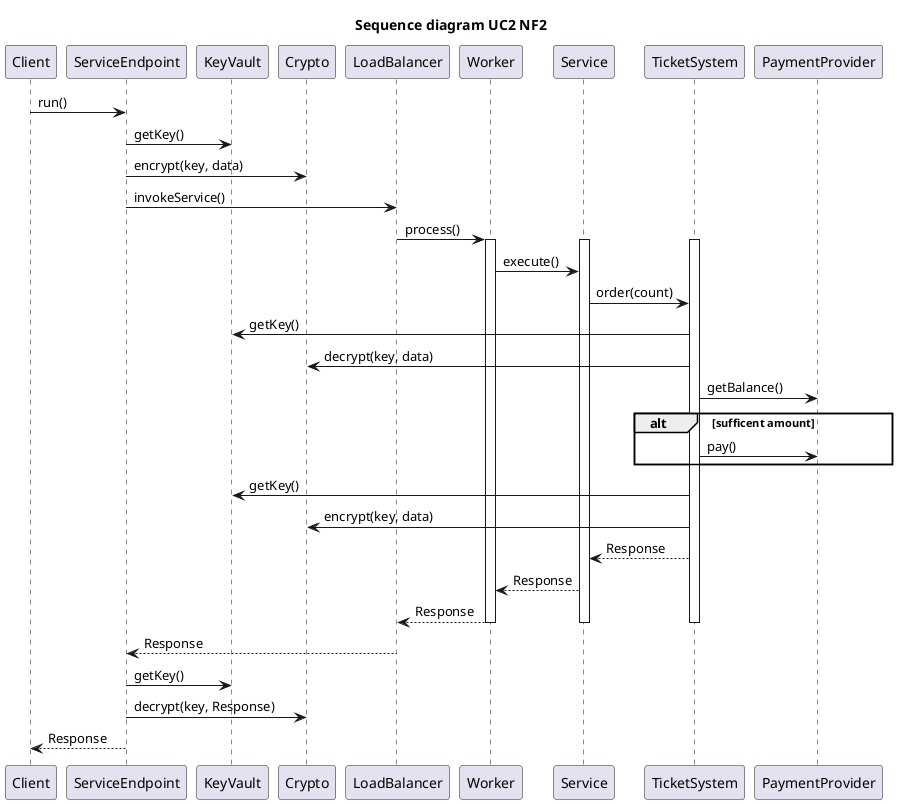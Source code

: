 @startuml seqUc2Nf2
title Sequence diagram UC2 NF2


Client -> ServiceEndpoint: run()

ServiceEndpoint -> KeyVault: getKey()
ServiceEndpoint -> Crypto: encrypt(key, data)
ServiceEndpoint -> LoadBalancer: invokeService()
LoadBalancer -> Worker: process()
activate Worker
activate Service
activate TicketSystem

Worker -> Service: execute()
Service -> TicketSystem: order(count)

TicketSystem -> KeyVault: getKey()
TicketSystem -> Crypto: decrypt(key, data)

TicketSystem -> PaymentProvider: getBalance()
alt sufficent amount
    TicketSystem -> PaymentProvider: pay()
end

TicketSystem -> KeyVault: getKey()
TicketSystem -> Crypto: encrypt(key, data)

Service <-- TicketSystem: Response
Worker <-- Service: Response
return Response

deactivate Worker
deactivate Service
deactivate TicketSystem

ServiceEndpoint <-- LoadBalancer: Response
ServiceEndpoint -> KeyVault: getKey()
ServiceEndpoint -> Crypto: decrypt(key, Response)

Client <-- ServiceEndpoint: Response
@enduml